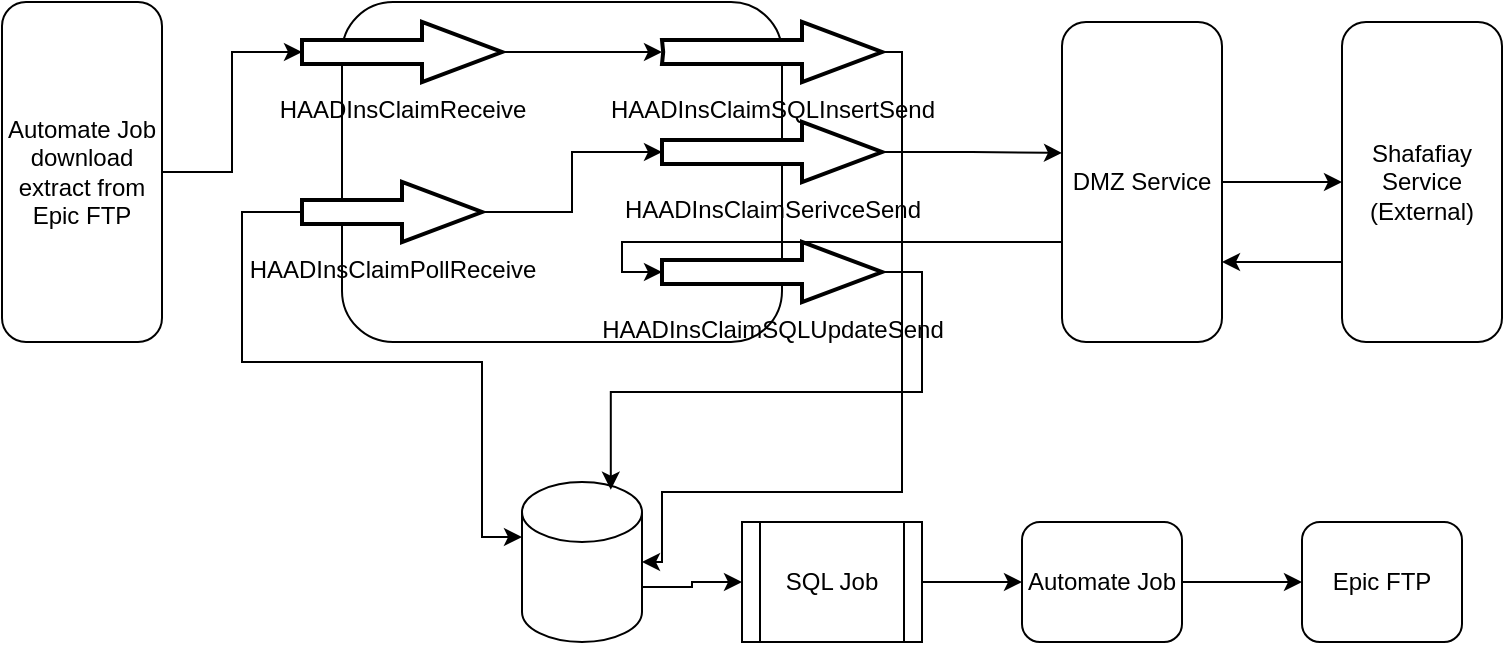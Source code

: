 <mxfile version="20.8.23" type="github"><diagram name="Page-1" id="yXInIZI1BgA-7ZECgJcC"><mxGraphModel dx="1050" dy="483" grid="1" gridSize="10" guides="1" tooltips="1" connect="1" arrows="1" fold="1" page="1" pageScale="1" pageWidth="850" pageHeight="1100" math="0" shadow="0"><root><mxCell id="0"/><mxCell id="1" parent="0"/><mxCell id="I768x9JOPk0k12pN69zW-22" style="edgeStyle=orthogonalEdgeStyle;rounded=0;orthogonalLoop=1;jettySize=auto;html=1;exitX=1;exitY=0;exitDx=0;exitDy=52.5;exitPerimeter=0;entryX=0;entryY=0.5;entryDx=0;entryDy=0;" parent="1" source="I768x9JOPk0k12pN69zW-1" target="I768x9JOPk0k12pN69zW-19" edge="1"><mxGeometry relative="1" as="geometry"/></mxCell><mxCell id="I768x9JOPk0k12pN69zW-1" value="" style="shape=cylinder3;whiteSpace=wrap;html=1;boundedLbl=1;backgroundOutline=1;size=15;" parent="1" vertex="1"><mxGeometry x="280" y="480" width="60" height="80" as="geometry"/></mxCell><mxCell id="I768x9JOPk0k12pN69zW-3" value="" style="rounded=1;whiteSpace=wrap;html=1;" parent="1" vertex="1"><mxGeometry x="190" y="240" width="220" height="170" as="geometry"/></mxCell><mxCell id="I768x9JOPk0k12pN69zW-5" style="edgeStyle=orthogonalEdgeStyle;rounded=0;orthogonalLoop=1;jettySize=auto;html=1;exitX=1;exitY=0.5;exitDx=0;exitDy=0;exitPerimeter=0;" parent="1" source="I768x9JOPk0k12pN69zW-2" edge="1"><mxGeometry relative="1" as="geometry"><mxPoint x="340" y="520" as="targetPoint"/><Array as="points"><mxPoint x="470" y="265"/><mxPoint x="470" y="485"/><mxPoint x="350" y="485"/><mxPoint x="350" y="520"/></Array></mxGeometry></mxCell><mxCell id="I768x9JOPk0k12pN69zW-2" value="HAADInsClaimSQLInsertSend" style="verticalLabelPosition=bottom;verticalAlign=top;html=1;strokeWidth=2;shape=mxgraph.arrows2.arrow;dy=0.6;dx=40;notch=0.6;rotation=0;" parent="1" vertex="1"><mxGeometry x="350" y="250" width="110" height="30" as="geometry"/></mxCell><mxCell id="I768x9JOPk0k12pN69zW-12" style="edgeStyle=orthogonalEdgeStyle;rounded=0;orthogonalLoop=1;jettySize=auto;html=1;exitX=1;exitY=0.5;exitDx=0;exitDy=0;exitPerimeter=0;" parent="1" source="I768x9JOPk0k12pN69zW-11" target="I768x9JOPk0k12pN69zW-2" edge="1"><mxGeometry relative="1" as="geometry"/></mxCell><mxCell id="I768x9JOPk0k12pN69zW-11" value="HAADInsClaimReceive" style="verticalLabelPosition=bottom;verticalAlign=top;html=1;strokeWidth=2;shape=mxgraph.arrows2.arrow;dy=0.6;dx=40;notch=0;" parent="1" vertex="1"><mxGeometry x="170" y="250" width="100" height="30" as="geometry"/></mxCell><mxCell id="I768x9JOPk0k12pN69zW-17" style="edgeStyle=orthogonalEdgeStyle;rounded=0;orthogonalLoop=1;jettySize=auto;html=1;exitX=1;exitY=0.5;exitDx=0;exitDy=0;exitPerimeter=0;entryX=0;entryY=0.409;entryDx=0;entryDy=0;entryPerimeter=0;" parent="1" source="I768x9JOPk0k12pN69zW-13" target="I768x9JOPk0k12pN69zW-15" edge="1"><mxGeometry relative="1" as="geometry"/></mxCell><mxCell id="I768x9JOPk0k12pN69zW-13" value="HAADInsClaimSerivceSend" style="verticalLabelPosition=bottom;verticalAlign=top;html=1;strokeWidth=2;shape=mxgraph.arrows2.arrow;dy=0.6;dx=40;notch=0;" parent="1" vertex="1"><mxGeometry x="350" y="300" width="110" height="30" as="geometry"/></mxCell><mxCell id="TeGpDydpskkJZmAyh0Qe-3" style="edgeStyle=orthogonalEdgeStyle;rounded=0;orthogonalLoop=1;jettySize=auto;html=1;exitX=1;exitY=0.5;exitDx=0;exitDy=0;exitPerimeter=0;entryX=0.74;entryY=0.048;entryDx=0;entryDy=0;entryPerimeter=0;" edge="1" parent="1" source="I768x9JOPk0k12pN69zW-14" target="I768x9JOPk0k12pN69zW-1"><mxGeometry relative="1" as="geometry"/></mxCell><mxCell id="I768x9JOPk0k12pN69zW-14" value="HAADInsClaimSQLUpdateSend" style="verticalLabelPosition=bottom;verticalAlign=top;html=1;strokeWidth=2;shape=mxgraph.arrows2.arrow;dy=0.6;dx=40;notch=0;" parent="1" vertex="1"><mxGeometry x="350" y="360" width="110" height="30" as="geometry"/></mxCell><mxCell id="I768x9JOPk0k12pN69zW-18" style="edgeStyle=orthogonalEdgeStyle;rounded=0;orthogonalLoop=1;jettySize=auto;html=1;exitX=1;exitY=0.5;exitDx=0;exitDy=0;entryX=0;entryY=0.5;entryDx=0;entryDy=0;" parent="1" source="I768x9JOPk0k12pN69zW-15" target="I768x9JOPk0k12pN69zW-16" edge="1"><mxGeometry relative="1" as="geometry"/></mxCell><mxCell id="TeGpDydpskkJZmAyh0Qe-2" style="edgeStyle=orthogonalEdgeStyle;rounded=0;orthogonalLoop=1;jettySize=auto;html=1;exitX=0;exitY=0.75;exitDx=0;exitDy=0;entryX=0;entryY=0.5;entryDx=0;entryDy=0;entryPerimeter=0;" edge="1" parent="1" source="I768x9JOPk0k12pN69zW-15" target="I768x9JOPk0k12pN69zW-14"><mxGeometry relative="1" as="geometry"><Array as="points"><mxPoint x="550" y="360"/><mxPoint x="330" y="360"/><mxPoint x="330" y="375"/></Array></mxGeometry></mxCell><mxCell id="I768x9JOPk0k12pN69zW-15" value="DMZ Service" style="rounded=1;whiteSpace=wrap;html=1;" parent="1" vertex="1"><mxGeometry x="550" y="250" width="80" height="160" as="geometry"/></mxCell><mxCell id="I768x9JOPk0k12pN69zW-29" style="edgeStyle=orthogonalEdgeStyle;rounded=0;orthogonalLoop=1;jettySize=auto;html=1;exitX=0;exitY=0.75;exitDx=0;exitDy=0;entryX=1;entryY=0.75;entryDx=0;entryDy=0;" parent="1" source="I768x9JOPk0k12pN69zW-16" target="I768x9JOPk0k12pN69zW-15" edge="1"><mxGeometry relative="1" as="geometry"><Array as="points"><mxPoint x="660" y="370"/><mxPoint x="660" y="370"/></Array></mxGeometry></mxCell><mxCell id="I768x9JOPk0k12pN69zW-16" value="Shafafiay Service (External)" style="rounded=1;whiteSpace=wrap;html=1;" parent="1" vertex="1"><mxGeometry x="690" y="250" width="80" height="160" as="geometry"/></mxCell><mxCell id="I768x9JOPk0k12pN69zW-28" style="edgeStyle=orthogonalEdgeStyle;rounded=0;orthogonalLoop=1;jettySize=auto;html=1;entryX=0;entryY=0.5;entryDx=0;entryDy=0;" parent="1" source="I768x9JOPk0k12pN69zW-19" target="I768x9JOPk0k12pN69zW-24" edge="1"><mxGeometry relative="1" as="geometry"/></mxCell><mxCell id="I768x9JOPk0k12pN69zW-19" value="SQL Job" style="shape=process;whiteSpace=wrap;html=1;backgroundOutline=1;" parent="1" vertex="1"><mxGeometry x="390" y="500" width="90" height="60" as="geometry"/></mxCell><mxCell id="I768x9JOPk0k12pN69zW-26" style="edgeStyle=orthogonalEdgeStyle;rounded=0;orthogonalLoop=1;jettySize=auto;html=1;exitX=1;exitY=0.5;exitDx=0;exitDy=0;entryX=0;entryY=0.5;entryDx=0;entryDy=0;" parent="1" source="I768x9JOPk0k12pN69zW-24" target="I768x9JOPk0k12pN69zW-25" edge="1"><mxGeometry relative="1" as="geometry"/></mxCell><mxCell id="I768x9JOPk0k12pN69zW-24" value="Automate Job" style="rounded=1;whiteSpace=wrap;html=1;" parent="1" vertex="1"><mxGeometry x="530" y="500" width="80" height="60" as="geometry"/></mxCell><mxCell id="I768x9JOPk0k12pN69zW-25" value="Epic FTP" style="rounded=1;whiteSpace=wrap;html=1;" parent="1" vertex="1"><mxGeometry x="670" y="500" width="80" height="60" as="geometry"/></mxCell><mxCell id="TeGpDydpskkJZmAyh0Qe-6" style="edgeStyle=orthogonalEdgeStyle;rounded=0;orthogonalLoop=1;jettySize=auto;html=1;exitX=1;exitY=0.5;exitDx=0;exitDy=0;exitPerimeter=0;entryX=0;entryY=0.5;entryDx=0;entryDy=0;entryPerimeter=0;" edge="1" parent="1" source="TeGpDydpskkJZmAyh0Qe-4" target="I768x9JOPk0k12pN69zW-13"><mxGeometry relative="1" as="geometry"/></mxCell><mxCell id="TeGpDydpskkJZmAyh0Qe-7" style="edgeStyle=orthogonalEdgeStyle;rounded=0;orthogonalLoop=1;jettySize=auto;html=1;entryX=0;entryY=0;entryDx=0;entryDy=27.5;entryPerimeter=0;" edge="1" parent="1" source="TeGpDydpskkJZmAyh0Qe-4" target="I768x9JOPk0k12pN69zW-1"><mxGeometry relative="1" as="geometry"><Array as="points"><mxPoint x="140" y="345"/><mxPoint x="140" y="420"/><mxPoint x="260" y="420"/><mxPoint x="260" y="508"/></Array></mxGeometry></mxCell><mxCell id="TeGpDydpskkJZmAyh0Qe-4" value="HAADInsClaimPollReceive" style="verticalLabelPosition=bottom;verticalAlign=top;html=1;strokeWidth=2;shape=mxgraph.arrows2.arrow;dy=0.6;dx=40;notch=0;" vertex="1" parent="1"><mxGeometry x="170" y="330" width="90" height="30" as="geometry"/></mxCell><mxCell id="TeGpDydpskkJZmAyh0Qe-9" style="edgeStyle=orthogonalEdgeStyle;rounded=0;orthogonalLoop=1;jettySize=auto;html=1;exitX=1;exitY=0.5;exitDx=0;exitDy=0;entryX=0;entryY=0.5;entryDx=0;entryDy=0;entryPerimeter=0;" edge="1" parent="1" source="TeGpDydpskkJZmAyh0Qe-8" target="I768x9JOPk0k12pN69zW-11"><mxGeometry relative="1" as="geometry"/></mxCell><mxCell id="TeGpDydpskkJZmAyh0Qe-8" value="Automate Job download extract from Epic FTP" style="rounded=1;whiteSpace=wrap;html=1;" vertex="1" parent="1"><mxGeometry x="20" y="240" width="80" height="170" as="geometry"/></mxCell></root></mxGraphModel></diagram></mxfile>